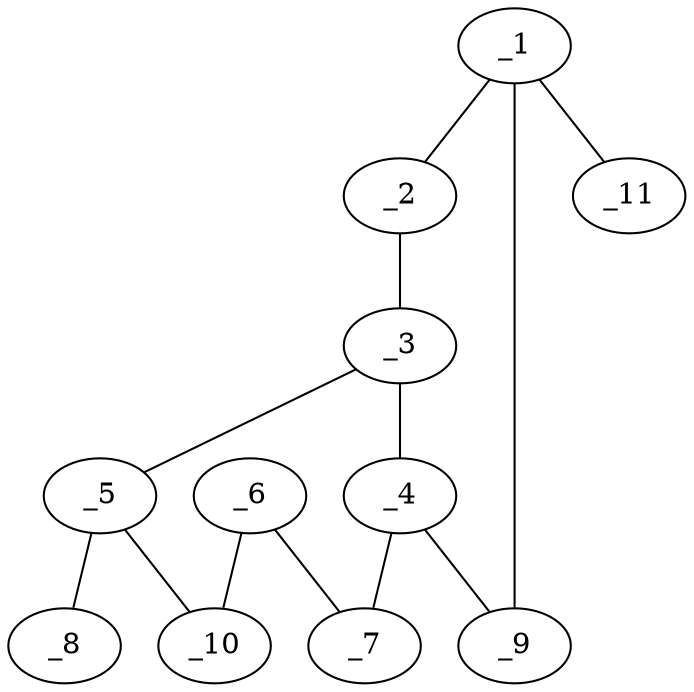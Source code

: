 graph molid690590 {
	_1	 [charge=0,
		chem=1,
		symbol="C  ",
		x="5.2709",
		y="-0.5"];
	_2	 [charge=0,
		chem=4,
		symbol="N  ",
		x="4.6831",
		y="0.309"];
	_1 -- _2	 [valence=2];
	_9	 [charge=0,
		chem=4,
		symbol="N  ",
		x="4.6831",
		y="-1.309"];
	_1 -- _9	 [valence=1];
	_11	 [charge=0,
		chem=1,
		symbol="C  ",
		x="6.2709",
		y="-0.5"];
	_1 -- _11	 [valence=1];
	_3	 [charge=0,
		chem=1,
		symbol="C  ",
		x="3.7321",
		y=0];
	_2 -- _3	 [valence=1];
	_4	 [charge=0,
		chem=1,
		symbol="C  ",
		x="3.7321",
		y="-1"];
	_3 -- _4	 [valence=2];
	_5	 [charge=0,
		chem=1,
		symbol="C  ",
		x="2.866",
		y="0.5"];
	_3 -- _5	 [valence=1];
	_7	 [charge=0,
		chem=1,
		symbol="C  ",
		x="2.866",
		y="-1.5"];
	_4 -- _7	 [valence=1];
	_4 -- _9	 [valence=1];
	_8	 [charge=0,
		chem=5,
		symbol="S  ",
		x="2.866",
		y="1.5"];
	_5 -- _8	 [valence=1];
	_10	 [charge=0,
		chem=4,
		symbol="N  ",
		x=2,
		y=0];
	_5 -- _10	 [valence=2];
	_6	 [charge=0,
		chem=4,
		symbol="N  ",
		x=2,
		y="-1"];
	_6 -- _7	 [valence=2];
	_6 -- _10	 [valence=1];
}
